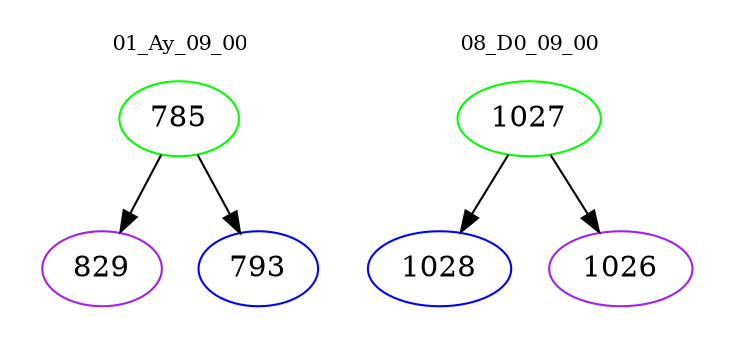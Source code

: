 digraph{
subgraph cluster_0 {
color = white
label = "01_Ay_09_00";
fontsize=10;
T0_785 [label="785", color="green"]
T0_785 -> T0_829 [color="black"]
T0_829 [label="829", color="purple"]
T0_785 -> T0_793 [color="black"]
T0_793 [label="793", color="blue"]
}
subgraph cluster_1 {
color = white
label = "08_D0_09_00";
fontsize=10;
T1_1027 [label="1027", color="green"]
T1_1027 -> T1_1028 [color="black"]
T1_1028 [label="1028", color="blue"]
T1_1027 -> T1_1026 [color="black"]
T1_1026 [label="1026", color="purple"]
}
}
